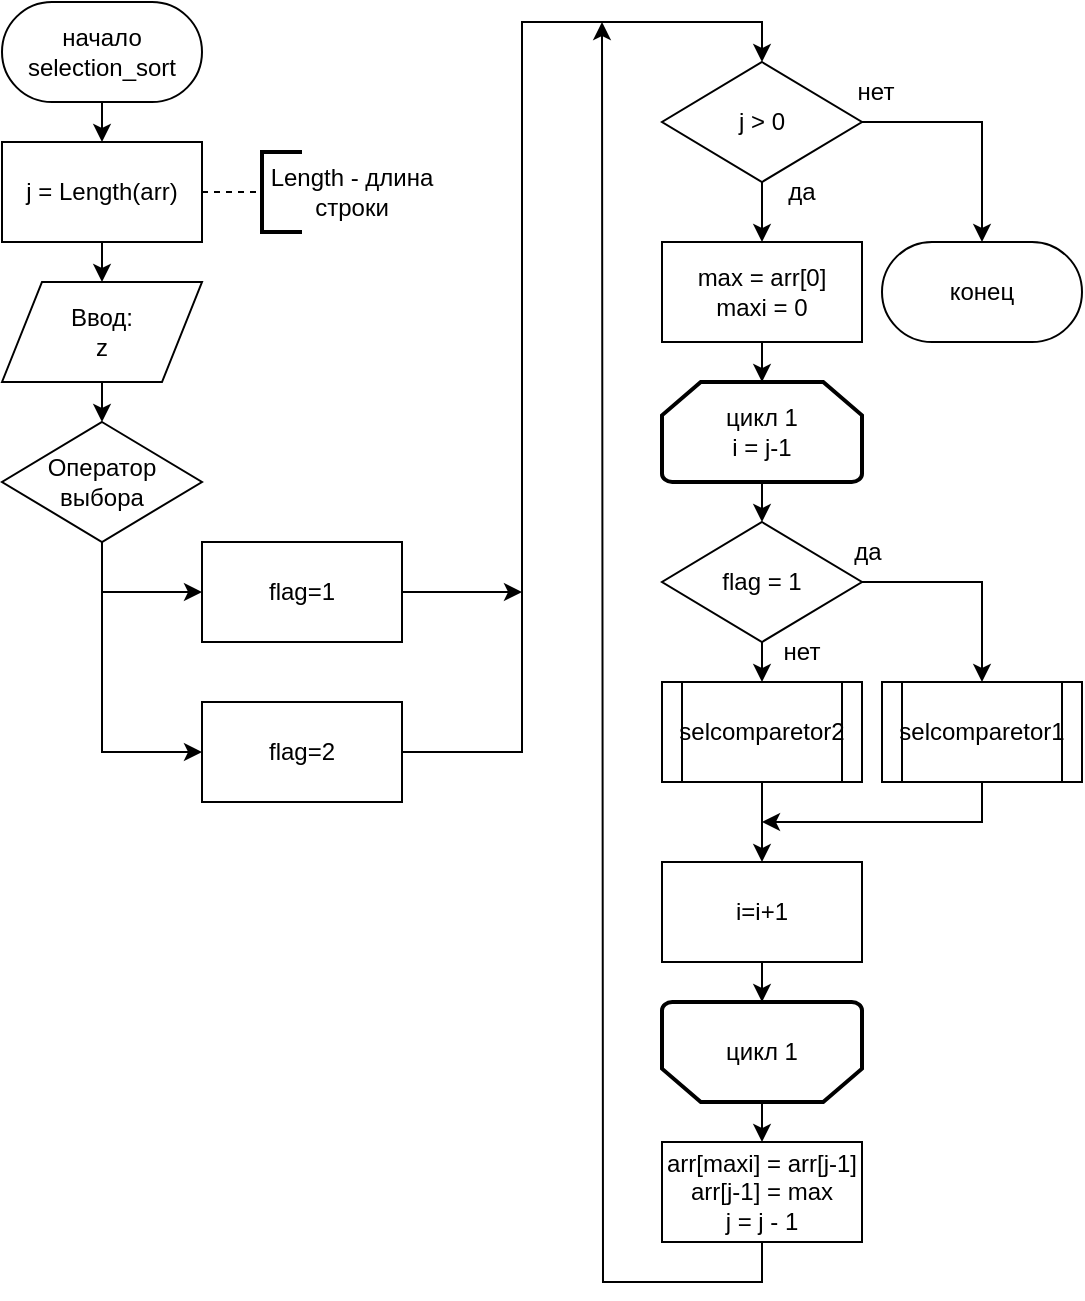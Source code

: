 <mxfile version="22.1.11" type="device">
  <diagram name="Страница — 1" id="XoWZzQ8fywKprHe_SJv4">
    <mxGraphModel dx="712" dy="835" grid="1" gridSize="10" guides="1" tooltips="1" connect="1" arrows="1" fold="1" page="1" pageScale="1" pageWidth="827" pageHeight="1169" math="0" shadow="0">
      <root>
        <mxCell id="0" />
        <mxCell id="1" parent="0" />
        <mxCell id="tPnBYV7bfEvBfZNOpFWB-6" style="edgeStyle=orthogonalEdgeStyle;rounded=0;orthogonalLoop=1;jettySize=auto;html=1;exitX=0.5;exitY=1;exitDx=0;exitDy=0;entryX=0.5;entryY=0;entryDx=0;entryDy=0;" edge="1" parent="1" source="tPnBYV7bfEvBfZNOpFWB-1" target="tPnBYV7bfEvBfZNOpFWB-2">
          <mxGeometry relative="1" as="geometry" />
        </mxCell>
        <mxCell id="tPnBYV7bfEvBfZNOpFWB-1" value="начало&lt;br&gt;selection_sort" style="rounded=1;whiteSpace=wrap;html=1;arcSize=50;" vertex="1" parent="1">
          <mxGeometry x="20" y="10" width="100" height="50" as="geometry" />
        </mxCell>
        <mxCell id="tPnBYV7bfEvBfZNOpFWB-13" style="edgeStyle=orthogonalEdgeStyle;rounded=0;orthogonalLoop=1;jettySize=auto;html=1;exitX=0.5;exitY=1;exitDx=0;exitDy=0;entryX=0.5;entryY=0;entryDx=0;entryDy=0;" edge="1" parent="1" source="tPnBYV7bfEvBfZNOpFWB-2" target="tPnBYV7bfEvBfZNOpFWB-12">
          <mxGeometry relative="1" as="geometry" />
        </mxCell>
        <mxCell id="tPnBYV7bfEvBfZNOpFWB-2" value="j = Length(arr)" style="rounded=0;whiteSpace=wrap;html=1;" vertex="1" parent="1">
          <mxGeometry x="20" y="80" width="100" height="50" as="geometry" />
        </mxCell>
        <mxCell id="tPnBYV7bfEvBfZNOpFWB-3" value="" style="endArrow=none;dashed=1;html=1;rounded=0;exitX=1;exitY=0.5;exitDx=0;exitDy=0;" edge="1" parent="1" source="tPnBYV7bfEvBfZNOpFWB-2">
          <mxGeometry width="50" height="50" relative="1" as="geometry">
            <mxPoint x="220" y="120" as="sourcePoint" />
            <mxPoint x="150" y="105" as="targetPoint" />
          </mxGeometry>
        </mxCell>
        <mxCell id="tPnBYV7bfEvBfZNOpFWB-4" value="" style="strokeWidth=2;html=1;shape=mxgraph.flowchart.annotation_1;align=left;pointerEvents=1;" vertex="1" parent="1">
          <mxGeometry x="150" y="85" width="20" height="40" as="geometry" />
        </mxCell>
        <mxCell id="tPnBYV7bfEvBfZNOpFWB-5" value="Length - длина строки" style="text;html=1;strokeColor=none;fillColor=none;align=center;verticalAlign=middle;whiteSpace=wrap;rounded=0;" vertex="1" parent="1">
          <mxGeometry x="150" y="90" width="90" height="30" as="geometry" />
        </mxCell>
        <mxCell id="tPnBYV7bfEvBfZNOpFWB-18" style="edgeStyle=orthogonalEdgeStyle;rounded=0;orthogonalLoop=1;jettySize=auto;html=1;exitX=0.5;exitY=1;exitDx=0;exitDy=0;entryX=0;entryY=0.5;entryDx=0;entryDy=0;" edge="1" parent="1" source="tPnBYV7bfEvBfZNOpFWB-9" target="tPnBYV7bfEvBfZNOpFWB-16">
          <mxGeometry relative="1" as="geometry" />
        </mxCell>
        <mxCell id="tPnBYV7bfEvBfZNOpFWB-19" style="edgeStyle=orthogonalEdgeStyle;rounded=0;orthogonalLoop=1;jettySize=auto;html=1;exitX=0.5;exitY=1;exitDx=0;exitDy=0;entryX=0;entryY=0.5;entryDx=0;entryDy=0;" edge="1" parent="1" source="tPnBYV7bfEvBfZNOpFWB-9" target="tPnBYV7bfEvBfZNOpFWB-17">
          <mxGeometry relative="1" as="geometry" />
        </mxCell>
        <mxCell id="tPnBYV7bfEvBfZNOpFWB-9" value="Оператор выбора" style="rhombus;whiteSpace=wrap;html=1;" vertex="1" parent="1">
          <mxGeometry x="20" y="220" width="100" height="60" as="geometry" />
        </mxCell>
        <mxCell id="tPnBYV7bfEvBfZNOpFWB-14" style="edgeStyle=orthogonalEdgeStyle;rounded=0;orthogonalLoop=1;jettySize=auto;html=1;exitX=0.5;exitY=1;exitDx=0;exitDy=0;entryX=0.5;entryY=0;entryDx=0;entryDy=0;" edge="1" parent="1" source="tPnBYV7bfEvBfZNOpFWB-12" target="tPnBYV7bfEvBfZNOpFWB-9">
          <mxGeometry relative="1" as="geometry" />
        </mxCell>
        <mxCell id="tPnBYV7bfEvBfZNOpFWB-12" value="Ввод:&lt;br&gt;z" style="shape=parallelogram;perimeter=parallelogramPerimeter;whiteSpace=wrap;html=1;fixedSize=1;" vertex="1" parent="1">
          <mxGeometry x="20" y="150" width="100" height="50" as="geometry" />
        </mxCell>
        <mxCell id="tPnBYV7bfEvBfZNOpFWB-54" style="edgeStyle=orthogonalEdgeStyle;rounded=0;orthogonalLoop=1;jettySize=auto;html=1;exitX=1;exitY=0.5;exitDx=0;exitDy=0;" edge="1" parent="1" source="tPnBYV7bfEvBfZNOpFWB-16">
          <mxGeometry relative="1" as="geometry">
            <mxPoint x="280" y="305" as="targetPoint" />
          </mxGeometry>
        </mxCell>
        <mxCell id="tPnBYV7bfEvBfZNOpFWB-16" value="flag=1" style="rounded=0;whiteSpace=wrap;html=1;" vertex="1" parent="1">
          <mxGeometry x="120" y="280" width="100" height="50" as="geometry" />
        </mxCell>
        <mxCell id="tPnBYV7bfEvBfZNOpFWB-51" style="edgeStyle=orthogonalEdgeStyle;rounded=0;orthogonalLoop=1;jettySize=auto;html=1;exitX=1;exitY=0.5;exitDx=0;exitDy=0;entryX=0.5;entryY=0;entryDx=0;entryDy=0;" edge="1" parent="1" source="tPnBYV7bfEvBfZNOpFWB-17" target="tPnBYV7bfEvBfZNOpFWB-20">
          <mxGeometry relative="1" as="geometry">
            <Array as="points">
              <mxPoint x="280" y="385" />
              <mxPoint x="280" y="20" />
              <mxPoint x="400" y="20" />
            </Array>
          </mxGeometry>
        </mxCell>
        <mxCell id="tPnBYV7bfEvBfZNOpFWB-17" value="flag=2" style="rounded=0;whiteSpace=wrap;html=1;" vertex="1" parent="1">
          <mxGeometry x="120" y="360" width="100" height="50" as="geometry" />
        </mxCell>
        <mxCell id="tPnBYV7bfEvBfZNOpFWB-26" style="edgeStyle=orthogonalEdgeStyle;rounded=0;orthogonalLoop=1;jettySize=auto;html=1;exitX=0.5;exitY=1;exitDx=0;exitDy=0;entryX=0.5;entryY=0;entryDx=0;entryDy=0;" edge="1" parent="1" source="tPnBYV7bfEvBfZNOpFWB-20" target="tPnBYV7bfEvBfZNOpFWB-25">
          <mxGeometry relative="1" as="geometry" />
        </mxCell>
        <mxCell id="tPnBYV7bfEvBfZNOpFWB-49" style="edgeStyle=orthogonalEdgeStyle;rounded=0;orthogonalLoop=1;jettySize=auto;html=1;exitX=1;exitY=0.5;exitDx=0;exitDy=0;entryX=0.5;entryY=0;entryDx=0;entryDy=0;" edge="1" parent="1" source="tPnBYV7bfEvBfZNOpFWB-20" target="tPnBYV7bfEvBfZNOpFWB-48">
          <mxGeometry relative="1" as="geometry" />
        </mxCell>
        <mxCell id="tPnBYV7bfEvBfZNOpFWB-20" value="j &amp;gt; 0" style="rhombus;whiteSpace=wrap;html=1;" vertex="1" parent="1">
          <mxGeometry x="350" y="40" width="100" height="60" as="geometry" />
        </mxCell>
        <mxCell id="tPnBYV7bfEvBfZNOpFWB-21" value="нет" style="text;html=1;strokeColor=none;fillColor=none;align=center;verticalAlign=middle;whiteSpace=wrap;rounded=0;" vertex="1" parent="1">
          <mxGeometry x="427" y="40" width="60" height="30" as="geometry" />
        </mxCell>
        <mxCell id="tPnBYV7bfEvBfZNOpFWB-22" value="да" style="text;html=1;strokeColor=none;fillColor=none;align=center;verticalAlign=middle;whiteSpace=wrap;rounded=0;" vertex="1" parent="1">
          <mxGeometry x="390" y="90" width="60" height="30" as="geometry" />
        </mxCell>
        <mxCell id="tPnBYV7bfEvBfZNOpFWB-28" style="edgeStyle=orthogonalEdgeStyle;rounded=0;orthogonalLoop=1;jettySize=auto;html=1;exitX=0.5;exitY=1;exitDx=0;exitDy=0;" edge="1" parent="1" source="tPnBYV7bfEvBfZNOpFWB-25" target="tPnBYV7bfEvBfZNOpFWB-27">
          <mxGeometry relative="1" as="geometry" />
        </mxCell>
        <mxCell id="tPnBYV7bfEvBfZNOpFWB-25" value="&lt;div&gt;max = arr[0]&lt;/div&gt;&lt;div&gt;&lt;span style=&quot;background-color: initial;&quot;&gt;maxi = 0&lt;/span&gt;&lt;/div&gt;" style="rounded=0;whiteSpace=wrap;html=1;" vertex="1" parent="1">
          <mxGeometry x="350" y="130" width="100" height="50" as="geometry" />
        </mxCell>
        <mxCell id="tPnBYV7bfEvBfZNOpFWB-32" style="edgeStyle=orthogonalEdgeStyle;rounded=0;orthogonalLoop=1;jettySize=auto;html=1;exitX=0.5;exitY=1;exitDx=0;exitDy=0;exitPerimeter=0;entryX=0.5;entryY=0;entryDx=0;entryDy=0;" edge="1" parent="1" source="tPnBYV7bfEvBfZNOpFWB-27" target="tPnBYV7bfEvBfZNOpFWB-29">
          <mxGeometry relative="1" as="geometry" />
        </mxCell>
        <mxCell id="tPnBYV7bfEvBfZNOpFWB-27" value="цикл 1&lt;br&gt;i = j-1" style="strokeWidth=2;html=1;shape=mxgraph.flowchart.loop_limit;whiteSpace=wrap;" vertex="1" parent="1">
          <mxGeometry x="350" y="200" width="100" height="50" as="geometry" />
        </mxCell>
        <mxCell id="tPnBYV7bfEvBfZNOpFWB-35" style="edgeStyle=orthogonalEdgeStyle;rounded=0;orthogonalLoop=1;jettySize=auto;html=1;exitX=1;exitY=0.5;exitDx=0;exitDy=0;" edge="1" parent="1" source="tPnBYV7bfEvBfZNOpFWB-29" target="tPnBYV7bfEvBfZNOpFWB-33">
          <mxGeometry relative="1" as="geometry" />
        </mxCell>
        <mxCell id="tPnBYV7bfEvBfZNOpFWB-36" style="edgeStyle=orthogonalEdgeStyle;rounded=0;orthogonalLoop=1;jettySize=auto;html=1;exitX=0.5;exitY=1;exitDx=0;exitDy=0;entryX=0.5;entryY=0;entryDx=0;entryDy=0;" edge="1" parent="1" source="tPnBYV7bfEvBfZNOpFWB-29" target="tPnBYV7bfEvBfZNOpFWB-34">
          <mxGeometry relative="1" as="geometry" />
        </mxCell>
        <mxCell id="tPnBYV7bfEvBfZNOpFWB-29" value="flag = 1" style="rhombus;whiteSpace=wrap;html=1;" vertex="1" parent="1">
          <mxGeometry x="350" y="270" width="100" height="60" as="geometry" />
        </mxCell>
        <mxCell id="tPnBYV7bfEvBfZNOpFWB-30" value="да" style="text;html=1;strokeColor=none;fillColor=none;align=center;verticalAlign=middle;whiteSpace=wrap;rounded=0;" vertex="1" parent="1">
          <mxGeometry x="423" y="270" width="60" height="30" as="geometry" />
        </mxCell>
        <mxCell id="tPnBYV7bfEvBfZNOpFWB-31" value="нет" style="text;html=1;strokeColor=none;fillColor=none;align=center;verticalAlign=middle;whiteSpace=wrap;rounded=0;" vertex="1" parent="1">
          <mxGeometry x="390" y="320" width="60" height="30" as="geometry" />
        </mxCell>
        <mxCell id="tPnBYV7bfEvBfZNOpFWB-39" style="edgeStyle=orthogonalEdgeStyle;rounded=0;orthogonalLoop=1;jettySize=auto;html=1;exitX=0.5;exitY=1;exitDx=0;exitDy=0;" edge="1" parent="1" source="tPnBYV7bfEvBfZNOpFWB-33">
          <mxGeometry relative="1" as="geometry">
            <mxPoint x="400" y="420" as="targetPoint" />
            <Array as="points">
              <mxPoint x="510" y="420" />
            </Array>
          </mxGeometry>
        </mxCell>
        <mxCell id="tPnBYV7bfEvBfZNOpFWB-33" value="selcomparetor1" style="shape=process;whiteSpace=wrap;html=1;backgroundOutline=1;" vertex="1" parent="1">
          <mxGeometry x="460" y="350" width="100" height="50" as="geometry" />
        </mxCell>
        <mxCell id="tPnBYV7bfEvBfZNOpFWB-42" style="edgeStyle=orthogonalEdgeStyle;rounded=0;orthogonalLoop=1;jettySize=auto;html=1;exitX=0.5;exitY=1;exitDx=0;exitDy=0;entryX=0.5;entryY=0;entryDx=0;entryDy=0;" edge="1" parent="1" source="tPnBYV7bfEvBfZNOpFWB-34" target="tPnBYV7bfEvBfZNOpFWB-41">
          <mxGeometry relative="1" as="geometry" />
        </mxCell>
        <mxCell id="tPnBYV7bfEvBfZNOpFWB-34" value="selcomparetor2" style="shape=process;whiteSpace=wrap;html=1;backgroundOutline=1;" vertex="1" parent="1">
          <mxGeometry x="350" y="350" width="100" height="50" as="geometry" />
        </mxCell>
        <mxCell id="tPnBYV7bfEvBfZNOpFWB-55" style="edgeStyle=orthogonalEdgeStyle;rounded=0;orthogonalLoop=1;jettySize=auto;html=1;exitX=0.5;exitY=1;exitDx=0;exitDy=0;" edge="1" parent="1" source="tPnBYV7bfEvBfZNOpFWB-37">
          <mxGeometry relative="1" as="geometry">
            <mxPoint x="320" y="20" as="targetPoint" />
          </mxGeometry>
        </mxCell>
        <mxCell id="tPnBYV7bfEvBfZNOpFWB-37" value="&lt;div&gt;arr[maxi] = arr[j-1]&lt;/div&gt;&lt;div&gt;&lt;span style=&quot;background-color: initial;&quot;&gt;arr[j-1] = max&lt;/span&gt;&lt;/div&gt;&lt;div&gt;&lt;span style=&quot;background-color: initial;&quot;&gt;j = j - 1&lt;/span&gt;&lt;/div&gt;" style="rounded=0;whiteSpace=wrap;html=1;" vertex="1" parent="1">
          <mxGeometry x="350" y="580" width="100" height="50" as="geometry" />
        </mxCell>
        <mxCell id="tPnBYV7bfEvBfZNOpFWB-41" value="i=i+1" style="rounded=0;whiteSpace=wrap;html=1;" vertex="1" parent="1">
          <mxGeometry x="350" y="440" width="100" height="50" as="geometry" />
        </mxCell>
        <mxCell id="tPnBYV7bfEvBfZNOpFWB-46" style="edgeStyle=orthogonalEdgeStyle;rounded=0;orthogonalLoop=1;jettySize=auto;html=1;exitX=0.5;exitY=0;exitDx=0;exitDy=0;exitPerimeter=0;entryX=0.5;entryY=0;entryDx=0;entryDy=0;" edge="1" parent="1" source="tPnBYV7bfEvBfZNOpFWB-43" target="tPnBYV7bfEvBfZNOpFWB-37">
          <mxGeometry relative="1" as="geometry" />
        </mxCell>
        <mxCell id="tPnBYV7bfEvBfZNOpFWB-43" value="" style="strokeWidth=2;html=1;shape=mxgraph.flowchart.loop_limit;whiteSpace=wrap;rotation=-180;" vertex="1" parent="1">
          <mxGeometry x="350" y="510" width="100" height="50" as="geometry" />
        </mxCell>
        <mxCell id="tPnBYV7bfEvBfZNOpFWB-44" value="цикл 1" style="text;html=1;strokeColor=none;fillColor=none;align=center;verticalAlign=middle;whiteSpace=wrap;rounded=0;" vertex="1" parent="1">
          <mxGeometry x="370" y="520" width="60" height="30" as="geometry" />
        </mxCell>
        <mxCell id="tPnBYV7bfEvBfZNOpFWB-45" style="edgeStyle=orthogonalEdgeStyle;rounded=0;orthogonalLoop=1;jettySize=auto;html=1;exitX=0.5;exitY=1;exitDx=0;exitDy=0;entryX=0.5;entryY=1;entryDx=0;entryDy=0;entryPerimeter=0;" edge="1" parent="1" source="tPnBYV7bfEvBfZNOpFWB-41" target="tPnBYV7bfEvBfZNOpFWB-43">
          <mxGeometry relative="1" as="geometry" />
        </mxCell>
        <mxCell id="tPnBYV7bfEvBfZNOpFWB-48" value="конец" style="rounded=1;whiteSpace=wrap;html=1;arcSize=50;" vertex="1" parent="1">
          <mxGeometry x="460" y="130" width="100" height="50" as="geometry" />
        </mxCell>
      </root>
    </mxGraphModel>
  </diagram>
</mxfile>
